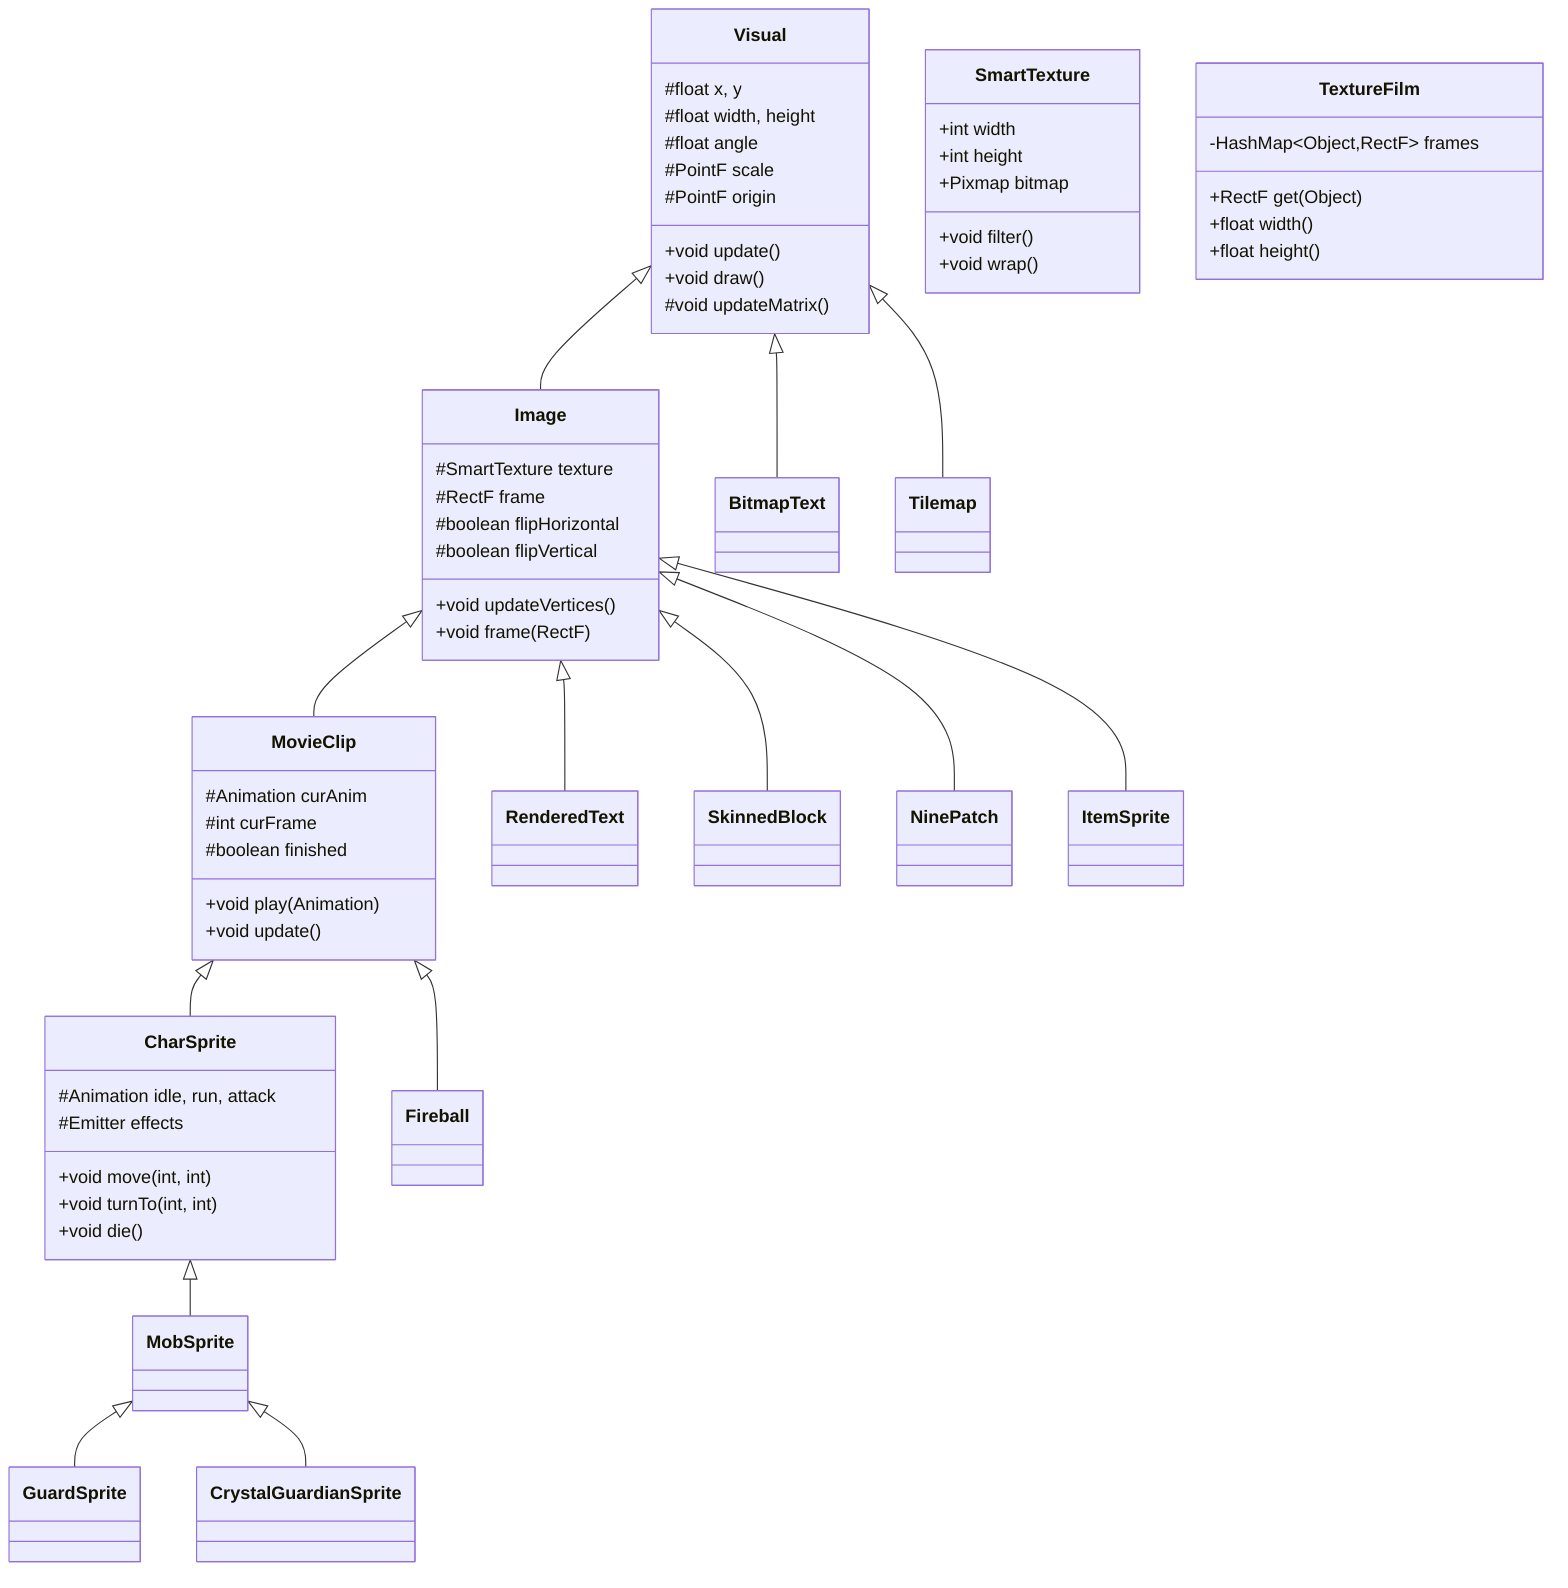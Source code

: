 classDiagram
    Visual <|-- Image
    Image <|-- MovieClip
    Image <|-- RenderedText
    Image <|-- SkinnedBlock
    Image <|-- NinePatch
    Visual <|-- BitmapText
    Visual <|-- Tilemap
    MovieClip <|-- CharSprite
    MovieClip <|-- Fireball
    CharSprite <|-- MobSprite
    MobSprite <|-- GuardSprite
    MobSprite <|-- CrystalGuardianSprite
    Image <|-- ItemSprite

    class Visual {
        #float x, y
        #float width, height
        #float angle
        #PointF scale
        #PointF origin
        +void update()
        +void draw()
        #void updateMatrix()
    }

    class Image {
        #SmartTexture texture
        #RectF frame
        #boolean flipHorizontal
        #boolean flipVertical
        +void updateVertices()
        +void frame(RectF)
    }

    class MovieClip {
        #Animation curAnim
        #int curFrame
        #boolean finished
        +void play(Animation)
        +void update()
    }

    class CharSprite {
        #Animation idle, run, attack
        #Emitter effects
        +void move(int, int)
        +void turnTo(int, int)
        +void die()
    }

    class SmartTexture {
        +int width
        +int height
        +Pixmap bitmap
        +void filter()
        +void wrap()
    }

    class TextureFilm {
        -HashMap~Object,RectF~ frames
        +RectF get(Object)
        +float width()
        +float height()
    }